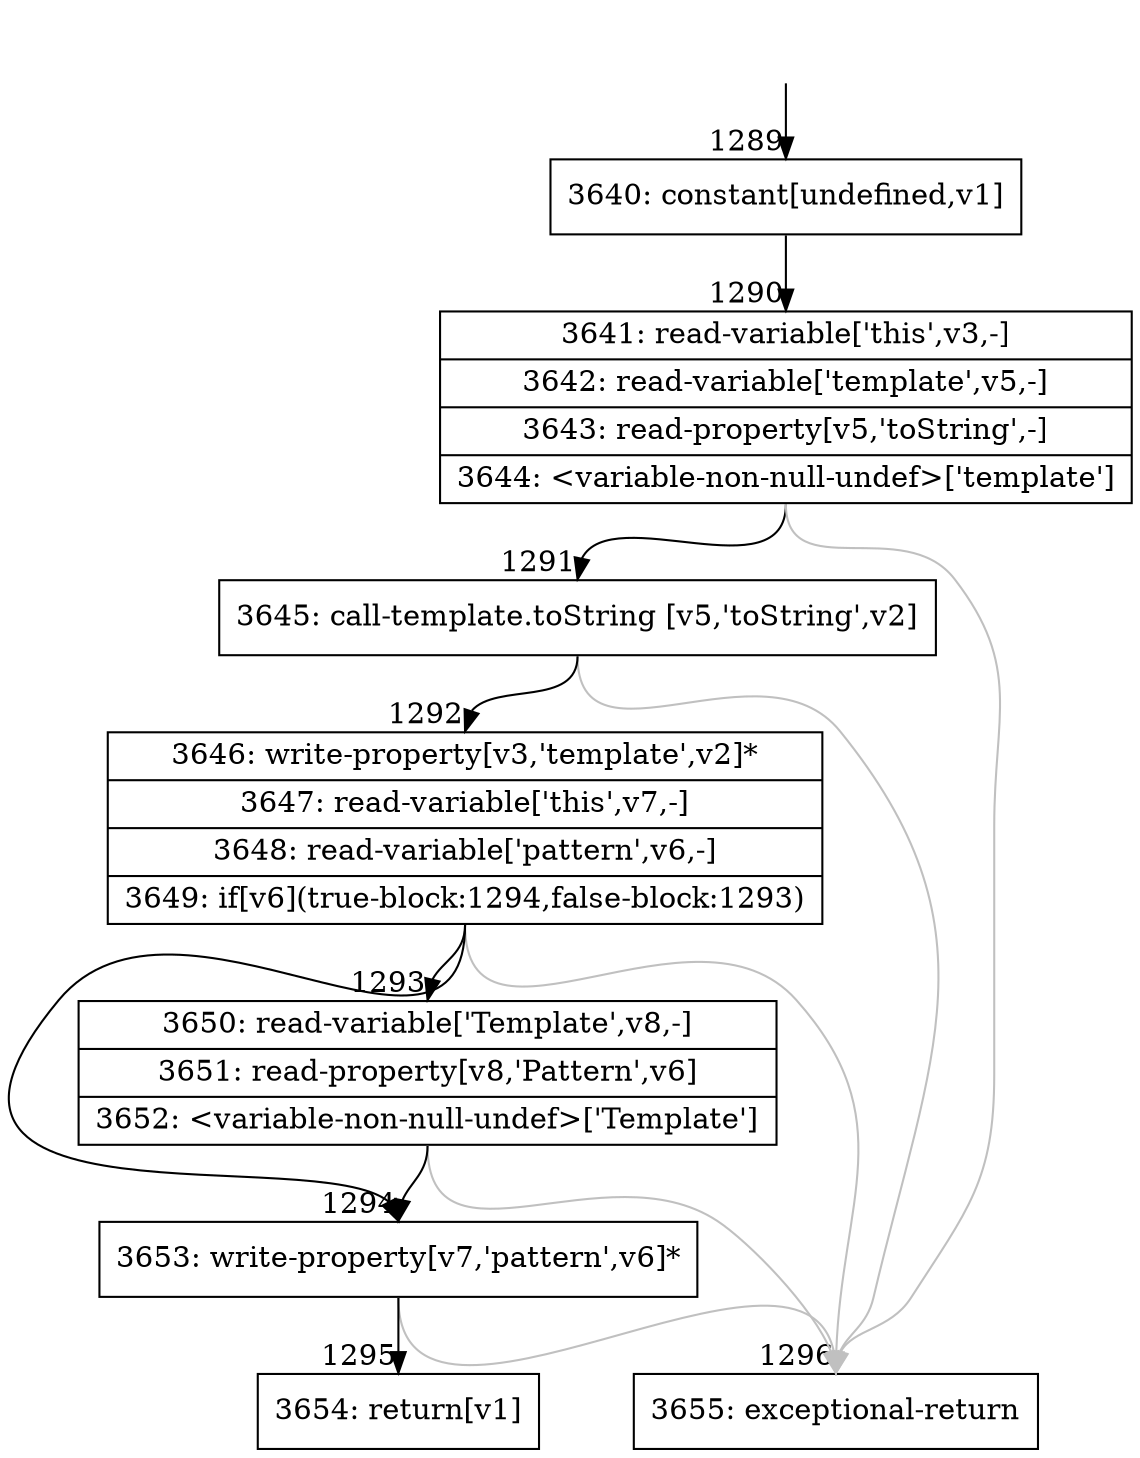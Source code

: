 digraph {
rankdir="TD"
BB_entry108[shape=none,label=""];
BB_entry108 -> BB1289 [tailport=s, headport=n, headlabel="    1289"]
BB1289 [shape=record label="{3640: constant[undefined,v1]}" ] 
BB1289 -> BB1290 [tailport=s, headport=n, headlabel="      1290"]
BB1290 [shape=record label="{3641: read-variable['this',v3,-]|3642: read-variable['template',v5,-]|3643: read-property[v5,'toString',-]|3644: \<variable-non-null-undef\>['template']}" ] 
BB1290 -> BB1291 [tailport=s, headport=n, headlabel="      1291"]
BB1290 -> BB1296 [tailport=s, headport=n, color=gray, headlabel="      1296"]
BB1291 [shape=record label="{3645: call-template.toString [v5,'toString',v2]}" ] 
BB1291 -> BB1292 [tailport=s, headport=n, headlabel="      1292"]
BB1291 -> BB1296 [tailport=s, headport=n, color=gray]
BB1292 [shape=record label="{3646: write-property[v3,'template',v2]*|3647: read-variable['this',v7,-]|3648: read-variable['pattern',v6,-]|3649: if[v6](true-block:1294,false-block:1293)}" ] 
BB1292 -> BB1294 [tailport=s, headport=n, headlabel="      1294"]
BB1292 -> BB1293 [tailport=s, headport=n, headlabel="      1293"]
BB1292 -> BB1296 [tailport=s, headport=n, color=gray]
BB1293 [shape=record label="{3650: read-variable['Template',v8,-]|3651: read-property[v8,'Pattern',v6]|3652: \<variable-non-null-undef\>['Template']}" ] 
BB1293 -> BB1294 [tailport=s, headport=n]
BB1293 -> BB1296 [tailport=s, headport=n, color=gray]
BB1294 [shape=record label="{3653: write-property[v7,'pattern',v6]*}" ] 
BB1294 -> BB1295 [tailport=s, headport=n, headlabel="      1295"]
BB1294 -> BB1296 [tailport=s, headport=n, color=gray]
BB1295 [shape=record label="{3654: return[v1]}" ] 
BB1296 [shape=record label="{3655: exceptional-return}" ] 
//#$~ 821
}
